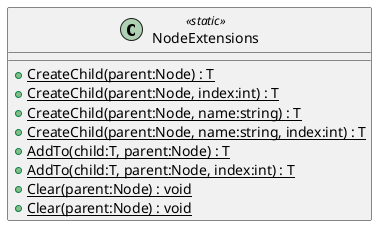 @startuml
class NodeExtensions <<static>> {
    + {static} CreateChild(parent:Node) : T
    + {static} CreateChild(parent:Node, index:int) : T
    + {static} CreateChild(parent:Node, name:string) : T
    + {static} CreateChild(parent:Node, name:string, index:int) : T
    + {static} AddTo(child:T, parent:Node) : T
    + {static} AddTo(child:T, parent:Node, index:int) : T
    + {static} Clear(parent:Node) : void
    + {static} Clear(parent:Node) : void
}
@enduml
